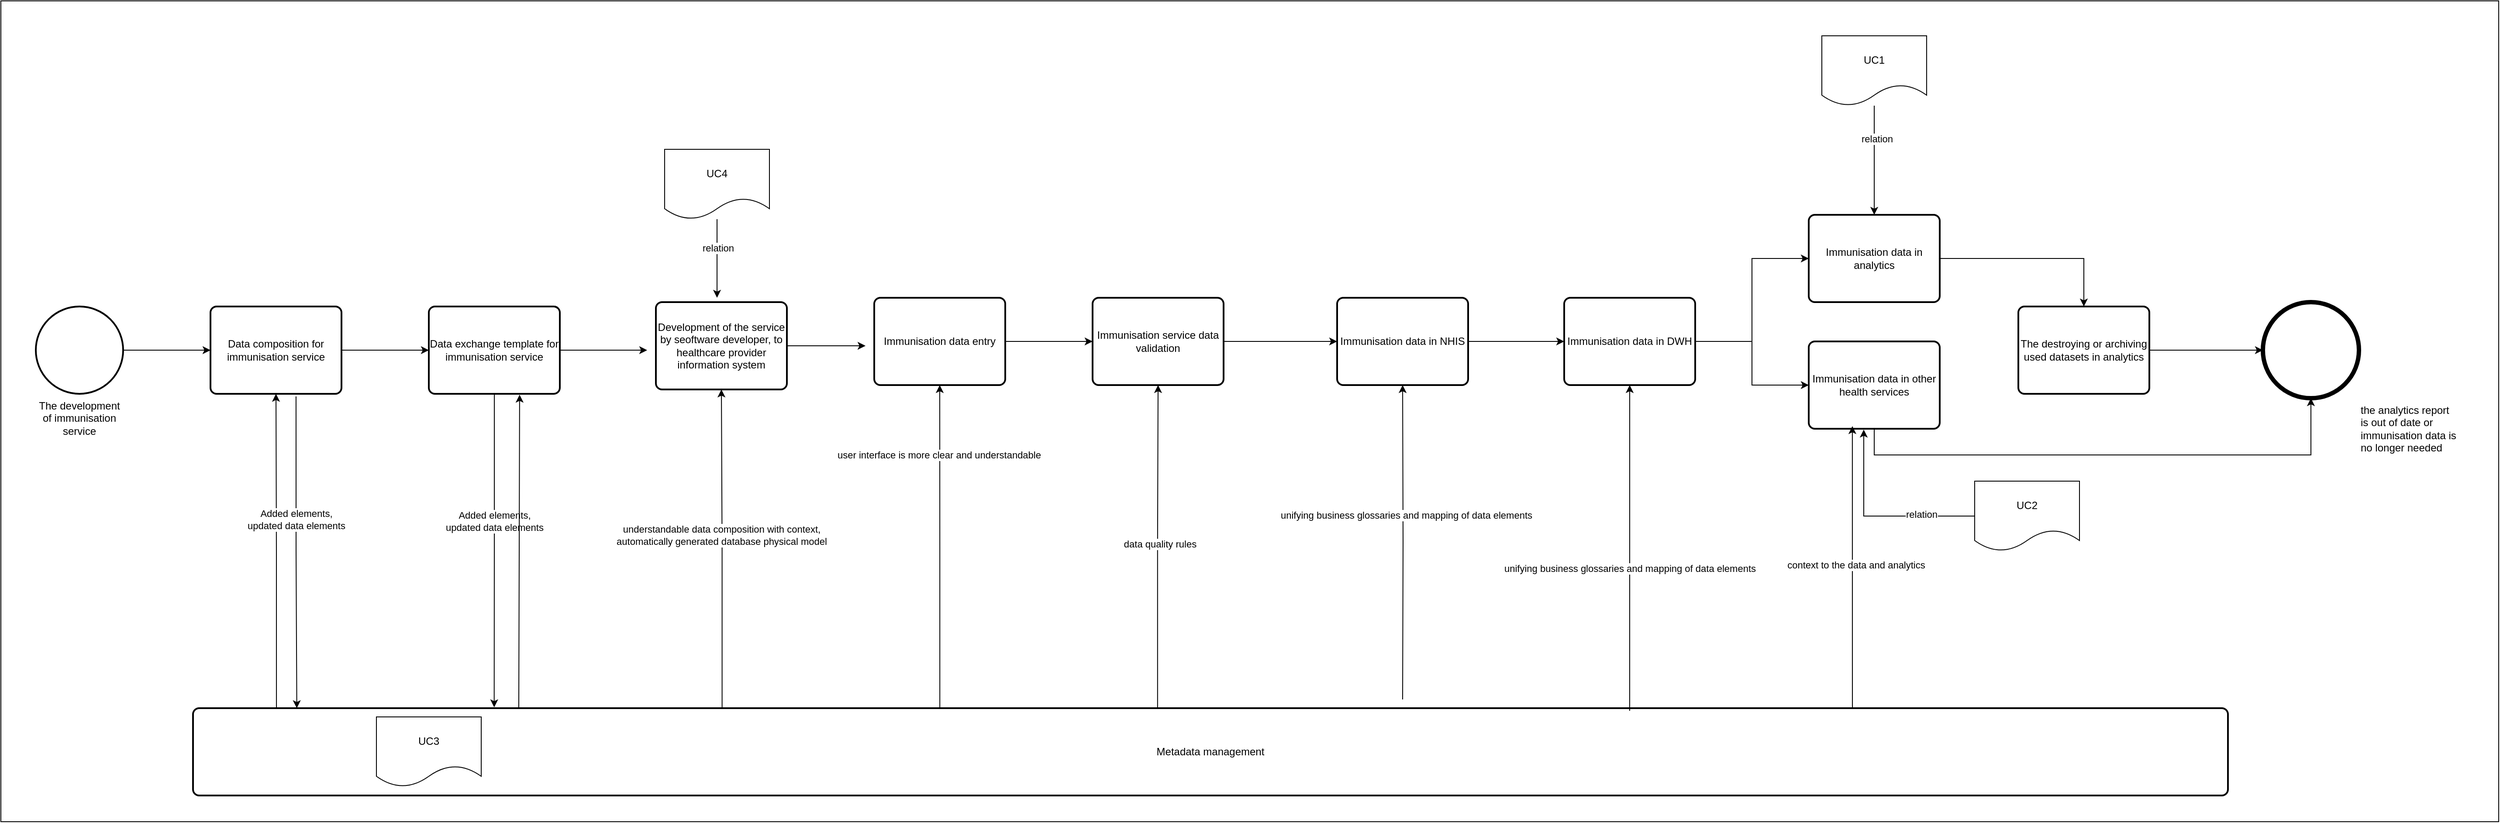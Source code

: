 <mxfile version="25.0.3">
  <diagram name="Page-1" id="AfaI5W7omE8ki0rTSw7X">
    <mxGraphModel dx="3273" dy="2300" grid="1" gridSize="10" guides="1" tooltips="1" connect="1" arrows="1" fold="1" page="1" pageScale="1" pageWidth="827" pageHeight="1169" math="0" shadow="0">
      <root>
        <mxCell id="0" />
        <mxCell id="1" parent="0" />
        <mxCell id="FnL3gQ-T26NwA4hij09D-54" value="" style="rounded=0;whiteSpace=wrap;html=1;" vertex="1" parent="1">
          <mxGeometry x="-1710" y="-250" width="2860" height="940" as="geometry" />
        </mxCell>
        <mxCell id="FnL3gQ-T26NwA4hij09D-1" style="edgeStyle=orthogonalEdgeStyle;rounded=0;orthogonalLoop=1;jettySize=auto;html=1;entryX=0;entryY=0.5;entryDx=0;entryDy=0;" edge="1" parent="1" source="FnL3gQ-T26NwA4hij09D-2" target="FnL3gQ-T26NwA4hij09D-24">
          <mxGeometry relative="1" as="geometry" />
        </mxCell>
        <mxCell id="FnL3gQ-T26NwA4hij09D-2" value="Immunisation service data validation" style="rounded=1;whiteSpace=wrap;html=1;absoluteArcSize=1;arcSize=14;strokeWidth=2;" vertex="1" parent="1">
          <mxGeometry x="-460" y="90" width="150" height="100" as="geometry" />
        </mxCell>
        <mxCell id="FnL3gQ-T26NwA4hij09D-3" style="edgeStyle=orthogonalEdgeStyle;rounded=0;orthogonalLoop=1;jettySize=auto;html=1;entryX=0;entryY=0.5;entryDx=0;entryDy=0;" edge="1" parent="1" source="FnL3gQ-T26NwA4hij09D-5" target="FnL3gQ-T26NwA4hij09D-7">
          <mxGeometry relative="1" as="geometry">
            <mxPoint x="330" y="150" as="targetPoint" />
          </mxGeometry>
        </mxCell>
        <mxCell id="FnL3gQ-T26NwA4hij09D-4" style="edgeStyle=orthogonalEdgeStyle;rounded=0;orthogonalLoop=1;jettySize=auto;html=1;entryX=0;entryY=0.5;entryDx=0;entryDy=0;" edge="1" parent="1" source="FnL3gQ-T26NwA4hij09D-5" target="FnL3gQ-T26NwA4hij09D-22">
          <mxGeometry relative="1" as="geometry" />
        </mxCell>
        <mxCell id="FnL3gQ-T26NwA4hij09D-5" value="Immunisation data in DWH" style="rounded=1;whiteSpace=wrap;html=1;absoluteArcSize=1;arcSize=14;strokeWidth=2;" vertex="1" parent="1">
          <mxGeometry x="80" y="90" width="150" height="100" as="geometry" />
        </mxCell>
        <mxCell id="FnL3gQ-T26NwA4hij09D-6" style="edgeStyle=orthogonalEdgeStyle;rounded=0;orthogonalLoop=1;jettySize=auto;html=1;" edge="1" parent="1" source="FnL3gQ-T26NwA4hij09D-7" target="FnL3gQ-T26NwA4hij09D-9">
          <mxGeometry relative="1" as="geometry" />
        </mxCell>
        <mxCell id="FnL3gQ-T26NwA4hij09D-7" value="Immunisation data in analytics" style="rounded=1;whiteSpace=wrap;html=1;absoluteArcSize=1;arcSize=14;strokeWidth=2;" vertex="1" parent="1">
          <mxGeometry x="360" y="-5" width="150" height="100" as="geometry" />
        </mxCell>
        <mxCell id="FnL3gQ-T26NwA4hij09D-8" style="edgeStyle=orthogonalEdgeStyle;rounded=0;orthogonalLoop=1;jettySize=auto;html=1;entryX=0;entryY=0.5;entryDx=0;entryDy=0;" edge="1" parent="1" source="FnL3gQ-T26NwA4hij09D-9" target="FnL3gQ-T26NwA4hij09D-10">
          <mxGeometry relative="1" as="geometry" />
        </mxCell>
        <mxCell id="FnL3gQ-T26NwA4hij09D-9" value="The destroying or archiving used datasets in analytics" style="rounded=1;whiteSpace=wrap;html=1;absoluteArcSize=1;arcSize=14;strokeWidth=2;" vertex="1" parent="1">
          <mxGeometry x="600" y="100" width="150" height="100" as="geometry" />
        </mxCell>
        <mxCell id="FnL3gQ-T26NwA4hij09D-10" value="the analytics report is out of date or immunisation data is no longer needed" style="shape=ellipse;html=1;dashed=0;whiteSpace=wrap;aspect=fixed;strokeWidth=5;perimeter=ellipsePerimeter;labelPosition=right;verticalLabelPosition=bottom;align=left;verticalAlign=top;" vertex="1" parent="1">
          <mxGeometry x="880" y="95" width="110" height="110" as="geometry" />
        </mxCell>
        <mxCell id="FnL3gQ-T26NwA4hij09D-11" style="edgeStyle=orthogonalEdgeStyle;rounded=0;orthogonalLoop=1;jettySize=auto;html=1;entryX=0;entryY=0.5;entryDx=0;entryDy=0;" edge="1" parent="1" source="FnL3gQ-T26NwA4hij09D-12" target="FnL3gQ-T26NwA4hij09D-18">
          <mxGeometry relative="1" as="geometry" />
        </mxCell>
        <mxCell id="FnL3gQ-T26NwA4hij09D-12" value="Data composition for immunisation service" style="rounded=1;whiteSpace=wrap;html=1;absoluteArcSize=1;arcSize=14;strokeWidth=2;" vertex="1" parent="1">
          <mxGeometry x="-1470" y="100" width="150" height="100" as="geometry" />
        </mxCell>
        <mxCell id="FnL3gQ-T26NwA4hij09D-13" style="edgeStyle=orthogonalEdgeStyle;rounded=0;orthogonalLoop=1;jettySize=auto;html=1;" edge="1" parent="1" source="FnL3gQ-T26NwA4hij09D-14">
          <mxGeometry relative="1" as="geometry">
            <mxPoint x="-720" y="145" as="targetPoint" />
          </mxGeometry>
        </mxCell>
        <mxCell id="FnL3gQ-T26NwA4hij09D-14" value="Development of the service by seoftware developer, to healthcare provider information system" style="rounded=1;whiteSpace=wrap;html=1;absoluteArcSize=1;arcSize=14;strokeWidth=2;" vertex="1" parent="1">
          <mxGeometry x="-960" y="95" width="150" height="100" as="geometry" />
        </mxCell>
        <mxCell id="FnL3gQ-T26NwA4hij09D-15" style="edgeStyle=orthogonalEdgeStyle;rounded=0;orthogonalLoop=1;jettySize=auto;html=1;entryX=0;entryY=0.5;entryDx=0;entryDy=0;" edge="1" parent="1" source="FnL3gQ-T26NwA4hij09D-16" target="FnL3gQ-T26NwA4hij09D-12">
          <mxGeometry relative="1" as="geometry" />
        </mxCell>
        <mxCell id="FnL3gQ-T26NwA4hij09D-16" value="The development of immunisation service" style="strokeWidth=2;html=1;shape=mxgraph.flowchart.start_2;whiteSpace=wrap;labelPosition=center;verticalLabelPosition=bottom;align=center;verticalAlign=top;" vertex="1" parent="1">
          <mxGeometry x="-1670" y="100" width="100" height="100" as="geometry" />
        </mxCell>
        <mxCell id="FnL3gQ-T26NwA4hij09D-17" style="edgeStyle=orthogonalEdgeStyle;rounded=0;orthogonalLoop=1;jettySize=auto;html=1;" edge="1" parent="1" source="FnL3gQ-T26NwA4hij09D-18">
          <mxGeometry relative="1" as="geometry">
            <mxPoint x="-970" y="150" as="targetPoint" />
          </mxGeometry>
        </mxCell>
        <mxCell id="FnL3gQ-T26NwA4hij09D-18" value="Data exchange template for immunisation service" style="rounded=1;whiteSpace=wrap;html=1;absoluteArcSize=1;arcSize=14;strokeWidth=2;" vertex="1" parent="1">
          <mxGeometry x="-1220" y="100" width="150" height="100" as="geometry" />
        </mxCell>
        <mxCell id="FnL3gQ-T26NwA4hij09D-19" style="edgeStyle=orthogonalEdgeStyle;rounded=0;orthogonalLoop=1;jettySize=auto;html=1;entryX=0;entryY=0.5;entryDx=0;entryDy=0;" edge="1" parent="1" source="FnL3gQ-T26NwA4hij09D-20" target="FnL3gQ-T26NwA4hij09D-2">
          <mxGeometry relative="1" as="geometry" />
        </mxCell>
        <mxCell id="FnL3gQ-T26NwA4hij09D-20" value="Immunisation data entry" style="rounded=1;whiteSpace=wrap;html=1;absoluteArcSize=1;arcSize=14;strokeWidth=2;" vertex="1" parent="1">
          <mxGeometry x="-710" y="90" width="150" height="100" as="geometry" />
        </mxCell>
        <mxCell id="FnL3gQ-T26NwA4hij09D-21" style="edgeStyle=orthogonalEdgeStyle;rounded=0;orthogonalLoop=1;jettySize=auto;html=1;entryX=0.5;entryY=1;entryDx=0;entryDy=0;exitX=0.5;exitY=1;exitDx=0;exitDy=0;" edge="1" parent="1" source="FnL3gQ-T26NwA4hij09D-22" target="FnL3gQ-T26NwA4hij09D-10">
          <mxGeometry relative="1" as="geometry">
            <Array as="points">
              <mxPoint x="435" y="270" />
              <mxPoint x="935" y="270" />
            </Array>
          </mxGeometry>
        </mxCell>
        <mxCell id="FnL3gQ-T26NwA4hij09D-22" value="Immunisation data in other health services" style="rounded=1;whiteSpace=wrap;html=1;absoluteArcSize=1;arcSize=14;strokeWidth=2;" vertex="1" parent="1">
          <mxGeometry x="360" y="140" width="150" height="100" as="geometry" />
        </mxCell>
        <mxCell id="FnL3gQ-T26NwA4hij09D-23" style="edgeStyle=orthogonalEdgeStyle;rounded=0;orthogonalLoop=1;jettySize=auto;html=1;entryX=0;entryY=0.5;entryDx=0;entryDy=0;" edge="1" parent="1" source="FnL3gQ-T26NwA4hij09D-24" target="FnL3gQ-T26NwA4hij09D-5">
          <mxGeometry relative="1" as="geometry" />
        </mxCell>
        <mxCell id="FnL3gQ-T26NwA4hij09D-24" value="Immunisation data in NHIS" style="rounded=1;whiteSpace=wrap;html=1;absoluteArcSize=1;arcSize=14;strokeWidth=2;" vertex="1" parent="1">
          <mxGeometry x="-180" y="90" width="150" height="100" as="geometry" />
        </mxCell>
        <mxCell id="FnL3gQ-T26NwA4hij09D-25" style="edgeStyle=orthogonalEdgeStyle;rounded=0;orthogonalLoop=1;jettySize=auto;html=1;entryX=0.5;entryY=1;entryDx=0;entryDy=0;" edge="1" parent="1" target="FnL3gQ-T26NwA4hij09D-24">
          <mxGeometry relative="1" as="geometry">
            <mxPoint x="-105" y="550" as="sourcePoint" />
          </mxGeometry>
        </mxCell>
        <mxCell id="FnL3gQ-T26NwA4hij09D-26" value="unifying business glossaries and mapping of data elements" style="edgeLabel;html=1;align=center;verticalAlign=middle;resizable=0;points=[];" vertex="1" connectable="0" parent="FnL3gQ-T26NwA4hij09D-25">
          <mxGeometry x="0.174" y="-4" relative="1" as="geometry">
            <mxPoint as="offset" />
          </mxGeometry>
        </mxCell>
        <mxCell id="FnL3gQ-T26NwA4hij09D-27" style="edgeStyle=orthogonalEdgeStyle;rounded=0;orthogonalLoop=1;jettySize=auto;html=1;entryX=0.5;entryY=1;entryDx=0;entryDy=0;exitX=0.041;exitY=0.1;exitDx=0;exitDy=0;exitPerimeter=0;" edge="1" parent="1" source="FnL3gQ-T26NwA4hij09D-34" target="FnL3gQ-T26NwA4hij09D-12">
          <mxGeometry relative="1" as="geometry" />
        </mxCell>
        <mxCell id="FnL3gQ-T26NwA4hij09D-28" style="edgeStyle=orthogonalEdgeStyle;rounded=0;orthogonalLoop=1;jettySize=auto;html=1;entryX=0.5;entryY=1;entryDx=0;entryDy=0;exitX=0.26;exitY=0;exitDx=0;exitDy=0;exitPerimeter=0;" edge="1" parent="1" source="FnL3gQ-T26NwA4hij09D-34" target="FnL3gQ-T26NwA4hij09D-14">
          <mxGeometry relative="1" as="geometry" />
        </mxCell>
        <mxCell id="FnL3gQ-T26NwA4hij09D-29" value="understandable data composition with context,&lt;br&gt;automatically generated database physical model" style="edgeLabel;html=1;align=center;verticalAlign=middle;resizable=0;points=[];" vertex="1" connectable="0" parent="FnL3gQ-T26NwA4hij09D-28">
          <mxGeometry x="0.092" relative="1" as="geometry">
            <mxPoint as="offset" />
          </mxGeometry>
        </mxCell>
        <mxCell id="FnL3gQ-T26NwA4hij09D-30" style="edgeStyle=orthogonalEdgeStyle;rounded=0;orthogonalLoop=1;jettySize=auto;html=1;entryX=0.5;entryY=1;entryDx=0;entryDy=0;exitX=0.367;exitY=0;exitDx=0;exitDy=0;exitPerimeter=0;" edge="1" parent="1" source="FnL3gQ-T26NwA4hij09D-34" target="FnL3gQ-T26NwA4hij09D-20">
          <mxGeometry relative="1" as="geometry" />
        </mxCell>
        <mxCell id="FnL3gQ-T26NwA4hij09D-31" value="user interface is more clear and understandable" style="edgeLabel;html=1;align=center;verticalAlign=middle;resizable=0;points=[];" vertex="1" connectable="0" parent="FnL3gQ-T26NwA4hij09D-30">
          <mxGeometry x="0.033" y="1" relative="1" as="geometry">
            <mxPoint y="-99" as="offset" />
          </mxGeometry>
        </mxCell>
        <mxCell id="FnL3gQ-T26NwA4hij09D-32" style="edgeStyle=orthogonalEdgeStyle;rounded=0;orthogonalLoop=1;jettySize=auto;html=1;entryX=0.5;entryY=1;entryDx=0;entryDy=0;exitX=0.474;exitY=-0.01;exitDx=0;exitDy=0;exitPerimeter=0;" edge="1" parent="1" source="FnL3gQ-T26NwA4hij09D-34" target="FnL3gQ-T26NwA4hij09D-2">
          <mxGeometry relative="1" as="geometry" />
        </mxCell>
        <mxCell id="FnL3gQ-T26NwA4hij09D-33" value="data quality rules" style="edgeLabel;html=1;align=center;verticalAlign=middle;resizable=0;points=[];" vertex="1" connectable="0" parent="FnL3gQ-T26NwA4hij09D-32">
          <mxGeometry x="0.015" y="-2" relative="1" as="geometry">
            <mxPoint as="offset" />
          </mxGeometry>
        </mxCell>
        <mxCell id="FnL3gQ-T26NwA4hij09D-34" value="Metadata management" style="rounded=1;whiteSpace=wrap;html=1;absoluteArcSize=1;arcSize=14;strokeWidth=2;" vertex="1" parent="1">
          <mxGeometry x="-1490" y="560" width="2330" height="100" as="geometry" />
        </mxCell>
        <mxCell id="FnL3gQ-T26NwA4hij09D-35" style="edgeStyle=orthogonalEdgeStyle;rounded=0;orthogonalLoop=1;jettySize=auto;html=1;entryX=0.5;entryY=1;entryDx=0;entryDy=0;exitX=0.706;exitY=0.03;exitDx=0;exitDy=0;exitPerimeter=0;" edge="1" parent="1" source="FnL3gQ-T26NwA4hij09D-34" target="FnL3gQ-T26NwA4hij09D-5">
          <mxGeometry relative="1" as="geometry">
            <mxPoint x="-405" y="350" as="sourcePoint" />
            <mxPoint x="-95" y="200" as="targetPoint" />
          </mxGeometry>
        </mxCell>
        <mxCell id="FnL3gQ-T26NwA4hij09D-36" value="unifying business glossaries and mapping of data elements" style="edgeLabel;html=1;align=center;verticalAlign=middle;resizable=0;points=[];" vertex="1" connectable="0" parent="FnL3gQ-T26NwA4hij09D-35">
          <mxGeometry x="0.174" y="-4" relative="1" as="geometry">
            <mxPoint x="-4" y="56" as="offset" />
          </mxGeometry>
        </mxCell>
        <mxCell id="FnL3gQ-T26NwA4hij09D-37" style="edgeStyle=orthogonalEdgeStyle;rounded=0;orthogonalLoop=1;jettySize=auto;html=1;entryX=0.333;entryY=0.97;entryDx=0;entryDy=0;entryPerimeter=0;" edge="1" parent="1" target="FnL3gQ-T26NwA4hij09D-22">
          <mxGeometry relative="1" as="geometry">
            <Array as="points">
              <mxPoint x="422" y="560" />
              <mxPoint x="410" y="560" />
            </Array>
            <mxPoint x="420" y="560" as="sourcePoint" />
            <mxPoint x="140" y="310" as="targetPoint" />
          </mxGeometry>
        </mxCell>
        <mxCell id="FnL3gQ-T26NwA4hij09D-38" value="context to the data and analytics" style="edgeLabel;html=1;align=center;verticalAlign=middle;resizable=0;points=[];" vertex="1" connectable="0" parent="FnL3gQ-T26NwA4hij09D-37">
          <mxGeometry x="0.057" y="-4" relative="1" as="geometry">
            <mxPoint as="offset" />
          </mxGeometry>
        </mxCell>
        <mxCell id="FnL3gQ-T26NwA4hij09D-39" style="edgeStyle=orthogonalEdgeStyle;rounded=0;orthogonalLoop=1;jettySize=auto;html=1;entryX=0.148;entryY=-0.01;entryDx=0;entryDy=0;entryPerimeter=0;" edge="1" parent="1" source="FnL3gQ-T26NwA4hij09D-18" target="FnL3gQ-T26NwA4hij09D-34">
          <mxGeometry relative="1" as="geometry" />
        </mxCell>
        <mxCell id="FnL3gQ-T26NwA4hij09D-40" value="Added elements,&lt;div&gt;updated data elements&lt;/div&gt;" style="edgeLabel;html=1;align=center;verticalAlign=middle;resizable=0;points=[];" vertex="1" connectable="0" parent="FnL3gQ-T26NwA4hij09D-39">
          <mxGeometry x="-0.187" relative="1" as="geometry">
            <mxPoint as="offset" />
          </mxGeometry>
        </mxCell>
        <mxCell id="FnL3gQ-T26NwA4hij09D-41" style="edgeStyle=orthogonalEdgeStyle;rounded=0;orthogonalLoop=1;jettySize=auto;html=1;entryX=0.051;entryY=0;entryDx=0;entryDy=0;entryPerimeter=0;exitX=0.653;exitY=1.03;exitDx=0;exitDy=0;exitPerimeter=0;" edge="1" parent="1" source="FnL3gQ-T26NwA4hij09D-12" target="FnL3gQ-T26NwA4hij09D-34">
          <mxGeometry relative="1" as="geometry" />
        </mxCell>
        <mxCell id="FnL3gQ-T26NwA4hij09D-42" style="edgeStyle=orthogonalEdgeStyle;rounded=0;orthogonalLoop=1;jettySize=auto;html=1;entryX=0.693;entryY=1.01;entryDx=0;entryDy=0;entryPerimeter=0;" edge="1" parent="1" target="FnL3gQ-T26NwA4hij09D-18">
          <mxGeometry relative="1" as="geometry">
            <mxPoint x="-1117" y="559" as="sourcePoint" />
          </mxGeometry>
        </mxCell>
        <mxCell id="FnL3gQ-T26NwA4hij09D-43" value="&lt;div&gt;Added elements,&lt;/div&gt;&lt;div&gt;updated data elements&lt;/div&gt;" style="edgeLabel;html=1;align=center;verticalAlign=middle;resizable=0;points=[];" vertex="1" connectable="0" parent="1">
          <mxGeometry x="-1380" y="340.004" as="geometry">
            <mxPoint x="8" y="4" as="offset" />
          </mxGeometry>
        </mxCell>
        <mxCell id="FnL3gQ-T26NwA4hij09D-44" style="edgeStyle=orthogonalEdgeStyle;rounded=0;orthogonalLoop=1;jettySize=auto;html=1;" edge="1" parent="1" source="FnL3gQ-T26NwA4hij09D-46">
          <mxGeometry relative="1" as="geometry">
            <mxPoint x="-890" y="90" as="targetPoint" />
          </mxGeometry>
        </mxCell>
        <mxCell id="FnL3gQ-T26NwA4hij09D-45" value="relation" style="edgeLabel;html=1;align=center;verticalAlign=middle;resizable=0;points=[];" vertex="1" connectable="0" parent="FnL3gQ-T26NwA4hij09D-44">
          <mxGeometry x="-0.271" y="1" relative="1" as="geometry">
            <mxPoint as="offset" />
          </mxGeometry>
        </mxCell>
        <mxCell id="FnL3gQ-T26NwA4hij09D-46" value="UC4" style="shape=document;whiteSpace=wrap;html=1;boundedLbl=1;" vertex="1" parent="1">
          <mxGeometry x="-950" y="-80" width="120" height="80" as="geometry" />
        </mxCell>
        <mxCell id="FnL3gQ-T26NwA4hij09D-47" style="edgeStyle=orthogonalEdgeStyle;rounded=0;orthogonalLoop=1;jettySize=auto;html=1;entryX=0.5;entryY=0;entryDx=0;entryDy=0;" edge="1" parent="1" source="FnL3gQ-T26NwA4hij09D-49" target="FnL3gQ-T26NwA4hij09D-7">
          <mxGeometry relative="1" as="geometry" />
        </mxCell>
        <mxCell id="FnL3gQ-T26NwA4hij09D-48" value="relation" style="edgeLabel;html=1;align=center;verticalAlign=middle;resizable=0;points=[];" vertex="1" connectable="0" parent="FnL3gQ-T26NwA4hij09D-47">
          <mxGeometry x="-0.392" y="3" relative="1" as="geometry">
            <mxPoint as="offset" />
          </mxGeometry>
        </mxCell>
        <mxCell id="FnL3gQ-T26NwA4hij09D-49" value="UC1" style="shape=document;whiteSpace=wrap;html=1;boundedLbl=1;" vertex="1" parent="1">
          <mxGeometry x="375" y="-210" width="120" height="80" as="geometry" />
        </mxCell>
        <mxCell id="FnL3gQ-T26NwA4hij09D-50" value="UC2" style="shape=document;whiteSpace=wrap;html=1;boundedLbl=1;" vertex="1" parent="1">
          <mxGeometry x="550" y="300" width="120" height="80" as="geometry" />
        </mxCell>
        <mxCell id="FnL3gQ-T26NwA4hij09D-51" style="edgeStyle=orthogonalEdgeStyle;rounded=0;orthogonalLoop=1;jettySize=auto;html=1;entryX=0.42;entryY=1.01;entryDx=0;entryDy=0;entryPerimeter=0;" edge="1" parent="1" source="FnL3gQ-T26NwA4hij09D-50" target="FnL3gQ-T26NwA4hij09D-22">
          <mxGeometry relative="1" as="geometry" />
        </mxCell>
        <mxCell id="FnL3gQ-T26NwA4hij09D-52" value="relation" style="edgeLabel;html=1;align=center;verticalAlign=middle;resizable=0;points=[];" vertex="1" connectable="0" parent="FnL3gQ-T26NwA4hij09D-51">
          <mxGeometry x="-0.46" y="-2" relative="1" as="geometry">
            <mxPoint as="offset" />
          </mxGeometry>
        </mxCell>
        <mxCell id="FnL3gQ-T26NwA4hij09D-53" value="UC3" style="shape=document;whiteSpace=wrap;html=1;boundedLbl=1;" vertex="1" parent="1">
          <mxGeometry x="-1280" y="570" width="120" height="80" as="geometry" />
        </mxCell>
      </root>
    </mxGraphModel>
  </diagram>
</mxfile>
